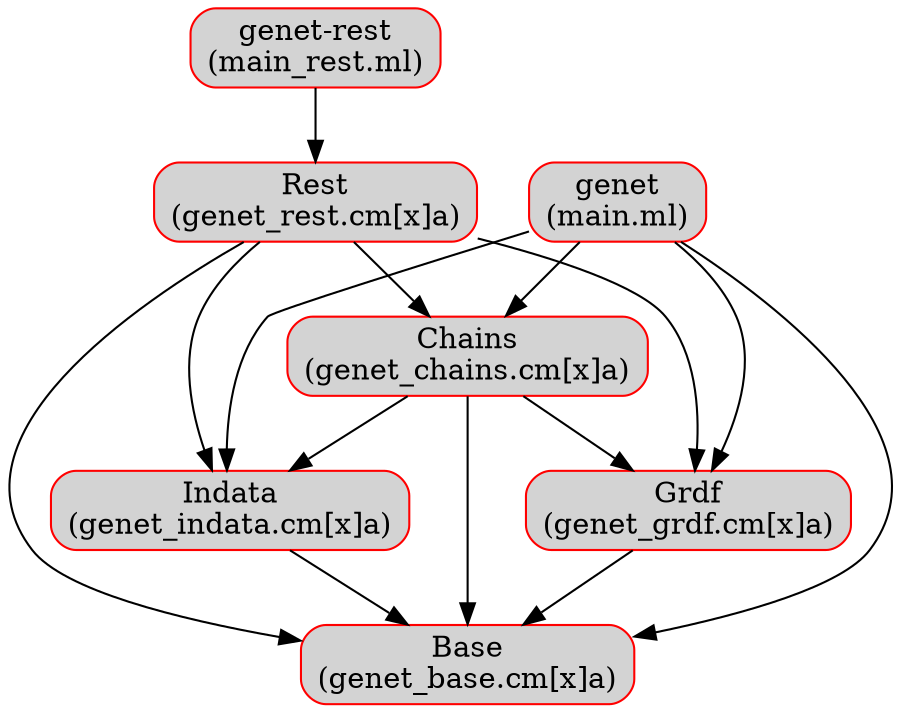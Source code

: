 digraph architecture {
  node [ shape="rect", style="rounded,filled" color="red", fillcolor="lightgrey", fontcolor="black" ];

  Base [ label="Base\n(genet_base.cm[x]a)", tooltip="Basic modules", href="refdoc/index.html#base"] ;
  Chains [ label="Chains\n(genet_chains.cm[x]a)", tooltip="Handling chains", href="refdoc/index.html#chains" ] ;
  Grdf [ label="Grdf\n(genet_grdf.cm[x]a)", tooltip="Representation of model and executions with a semantic graph", href="refdoc/index.html#grdf" ] ;
  Indata [ label="Indata\n(genet_indata.cm[x]a)", tooltip="Reading/Writing input data", href="refdoc/index.html#indata" ] ;
  Rest [ label="Rest\n(genet_rest.cm[x]a)", tooltip="Rest interface, including HTML", href="refdoc/index.html#rest" ] ;
  Main [ label="genet\n(main.ml)", tooltip="Main module of the genet tool", href="refdoc/Main.html" ] ;
  Main_rest [ label="genet-rest\n(main_rest.ml)", tooltip="Main module of the REST HTTP server", href="refdoc/Main_rest.html" ] ;

  Grdf -> Base ;

  Indata -> Base ;

  Chains -> Base ;
  Chains -> Grdf ;
  Chains -> Indata ;

  Rest -> Base ;
  Rest -> Chains ;
  Rest -> Grdf ;
  Rest -> Indata ;

  Main -> Base ;
  Main -> Chains ;
  Main -> Grdf ;
  Main -> Indata ;

  Main_rest -> Rest

}